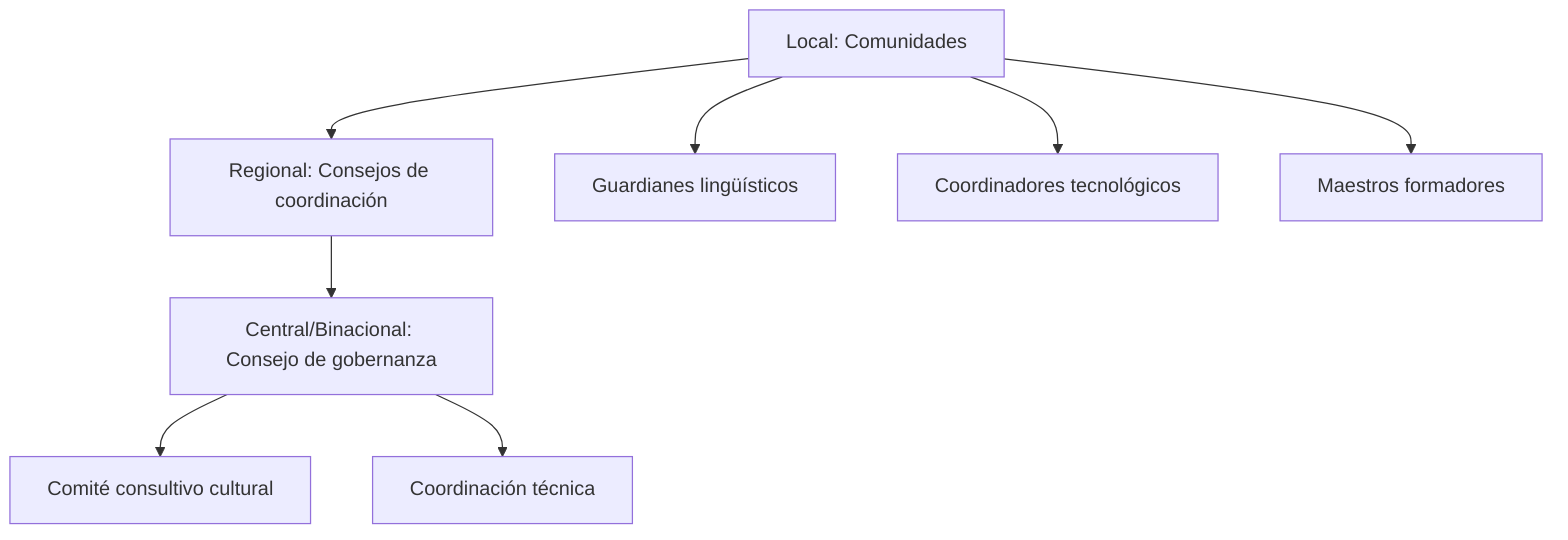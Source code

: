 flowchart TD
    Local["Local: Comunidades"] --> Regional["Regional: Consejos de coordinación"]
    Regional --> Central["Central/Binacional: Consejo de gobernanza"]
    Central --> Comite["Comité consultivo cultural"]
    Central --> Tecnica["Coordinación técnica"]
    Local --> Guardianes["Guardianes lingüísticos"]
    Local --> Tech["Coordinadores tecnológicos"]
    Local --> Formadores["Maestros formadores"]